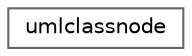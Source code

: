 digraph "Graphical Class Hierarchy"
{
 // LATEX_PDF_SIZE
  bgcolor="transparent";
  edge [fontname=Helvetica,fontsize=10,labelfontname=Helvetica,labelfontsize=10];
  node [fontname=Helvetica,fontsize=10,shape=box,height=0.2,width=0.4];
  rankdir="LR";
  Node0 [label="umlclassnode",height=0.2,width=0.4,color="grey40", fillcolor="white", style="filled",URL="$structumlclassnode.html",tooltip=" "];
}

